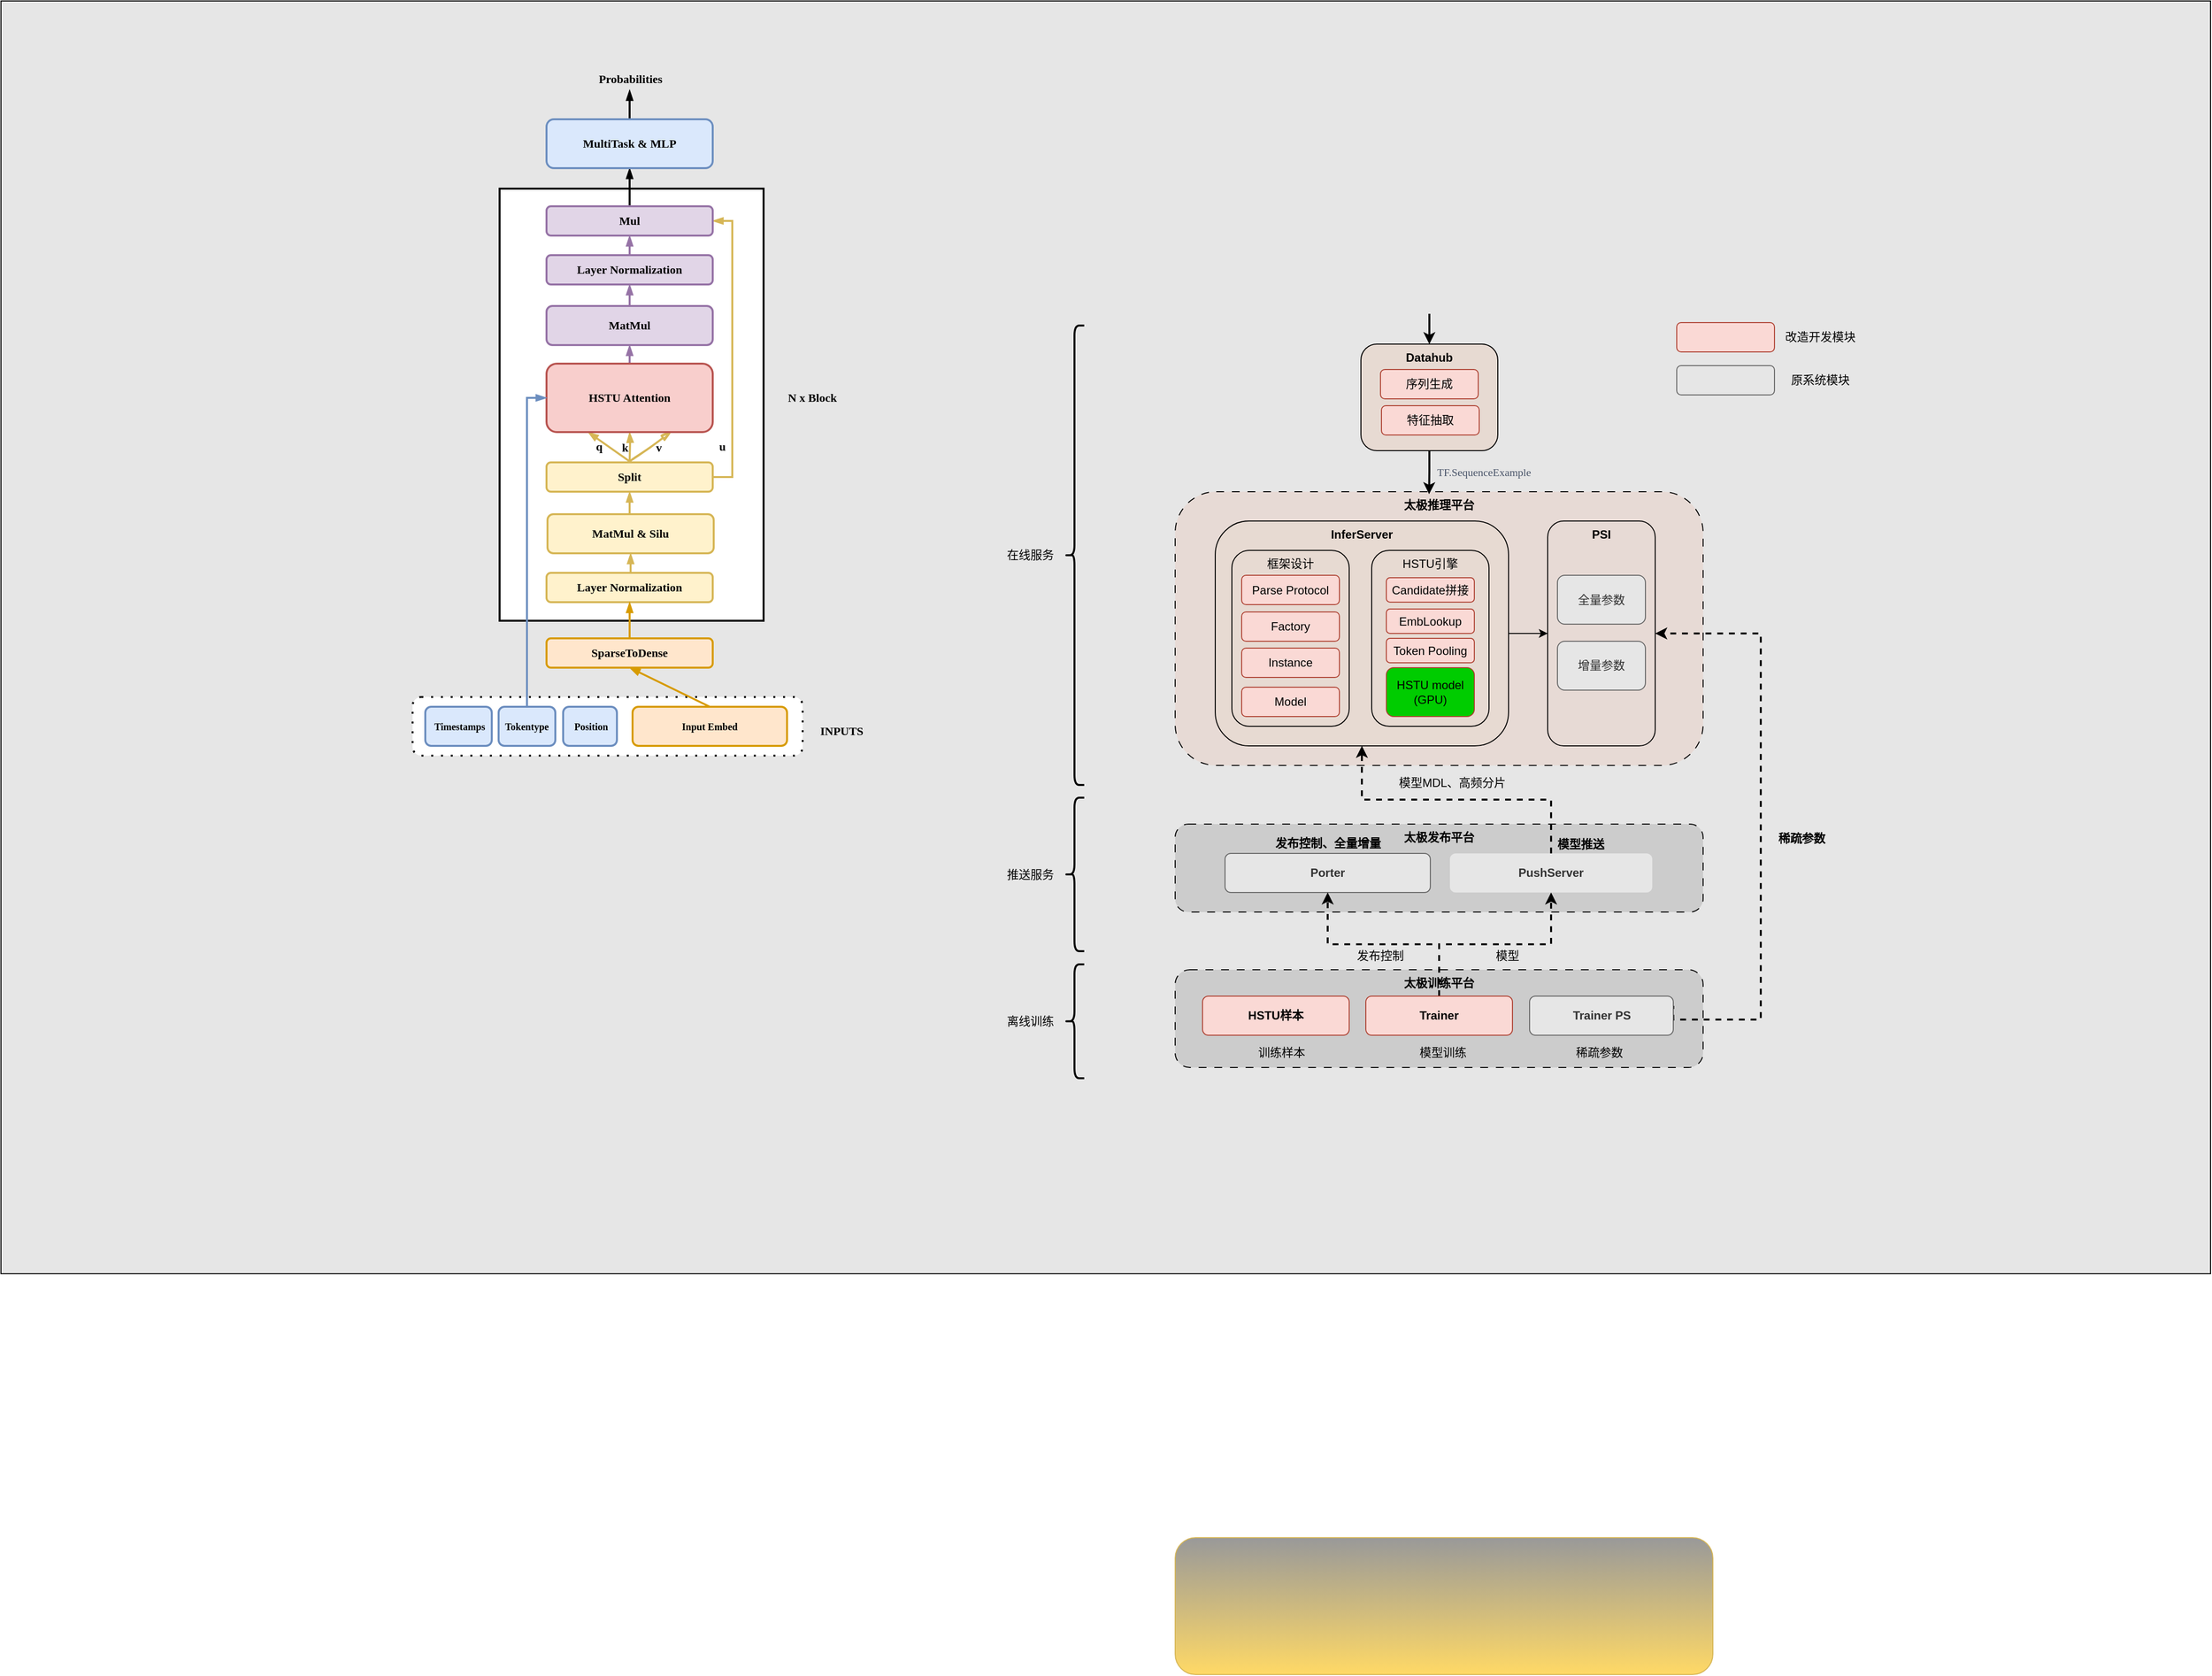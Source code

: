 <mxfile version="26.0.15">
  <diagram name="第 1 页" id="TyhrCMwWIpmqV6cIcwI_">
    <mxGraphModel dx="2862" dy="2212" grid="1" gridSize="10" guides="1" tooltips="1" connect="1" arrows="1" fold="1" page="1" pageScale="1" pageWidth="827" pageHeight="1169" math="0" shadow="0">
      <root>
        <mxCell id="0" />
        <mxCell id="1" parent="0" />
        <mxCell id="6Zf3tdTsMCaH1v1OuvMq-1" value="" style="rounded=0;whiteSpace=wrap;html=1;hachureGap=4;fontFamily=Architects Daughter;fontSource=https%3A%2F%2Ffonts.googleapis.com%2Fcss%3Ffamily%3DArchitects%2BDaughter;fillColor=#E6E6E6;" parent="1" vertex="1">
          <mxGeometry x="-290" y="-112" width="2260" height="1302" as="geometry" />
        </mxCell>
        <mxCell id="Rb8F0cIDE6Xrw_CJ6laD-39" value="&lt;b&gt;太极发布平台&lt;/b&gt;" style="rounded=1;whiteSpace=wrap;html=1;verticalAlign=top;dashed=1;dashPattern=8 8;fillColor=#CCCCCC;" parent="1" vertex="1">
          <mxGeometry x="911" y="730" width="540" height="90" as="geometry" />
        </mxCell>
        <mxCell id="Rb8F0cIDE6Xrw_CJ6laD-38" value="" style="rounded=1;whiteSpace=wrap;html=1;fillColor=#999999;gradientColor=#ffd966;strokeColor=#d6b656;" parent="1" vertex="1">
          <mxGeometry x="911" y="1460" width="550" height="140" as="geometry" />
        </mxCell>
        <mxCell id="Rb8F0cIDE6Xrw_CJ6laD-17" value="&lt;b&gt;太极推理平台&lt;/b&gt;" style="rounded=1;whiteSpace=wrap;html=1;verticalAlign=top;dashed=1;dashPattern=8 8;fillColor=#E7DAD5;" parent="1" vertex="1">
          <mxGeometry x="911" y="390" width="540" height="280" as="geometry" />
        </mxCell>
        <mxCell id="Rb8F0cIDE6Xrw_CJ6laD-18" style="edgeStyle=orthogonalEdgeStyle;rounded=0;orthogonalLoop=1;jettySize=auto;html=1;exitX=1;exitY=0.5;exitDx=0;exitDy=0;entryX=0;entryY=0.5;entryDx=0;entryDy=0;" parent="1" source="Rb8F0cIDE6Xrw_CJ6laD-1" target="Rb8F0cIDE6Xrw_CJ6laD-16" edge="1">
          <mxGeometry relative="1" as="geometry" />
        </mxCell>
        <mxCell id="Rb8F0cIDE6Xrw_CJ6laD-1" value="&lt;b&gt;InferServer&lt;/b&gt;" style="rounded=1;whiteSpace=wrap;html=1;strokeWidth=1;verticalAlign=top;fillColor=#E7DAD2;" parent="1" vertex="1">
          <mxGeometry x="952" y="420" width="300" height="230" as="geometry" />
        </mxCell>
        <mxCell id="Rb8F0cIDE6Xrw_CJ6laD-10" value="HSTU引擎" style="rounded=1;whiteSpace=wrap;html=1;verticalAlign=top;fillColor=#E7DAD2;" parent="1" vertex="1">
          <mxGeometry x="1112" y="450" width="120" height="180" as="geometry" />
        </mxCell>
        <mxCell id="qC49dy8AGLNXGUoiSuUH-37" value="" style="rounded=1;whiteSpace=wrap;html=1;hachureGap=4;fontFamily=Architects Daughter;fontSource=https%3A%2F%2Ffonts.googleapis.com%2Fcss%3Ffamily%3DArchitects%2BDaughter;dashed=1;dashPattern=1 4;strokeWidth=2;" parent="1" vertex="1">
          <mxGeometry x="131" y="600" width="399" height="60" as="geometry" />
        </mxCell>
        <mxCell id="qC49dy8AGLNXGUoiSuUH-1" value="" style="rounded=0;whiteSpace=wrap;html=1;hachureGap=4;fontFamily=Architects Daughter;fontSource=https%3A%2F%2Ffonts.googleapis.com%2Fcss%3Ffamily%3DArchitects%2BDaughter;strokeWidth=2;shadow=0;glass=0;" parent="1" vertex="1">
          <mxGeometry x="220" y="80" width="270" height="442" as="geometry" />
        </mxCell>
        <mxCell id="qC49dy8AGLNXGUoiSuUH-27" style="edgeStyle=orthogonalEdgeStyle;rounded=0;hachureGap=4;orthogonalLoop=1;jettySize=auto;html=1;exitX=0.5;exitY=0;exitDx=0;exitDy=0;entryX=0.5;entryY=1;entryDx=0;entryDy=0;fontFamily=Architects Daughter;fontSource=https%3A%2F%2Ffonts.googleapis.com%2Fcss%3Ffamily%3DArchitects%2BDaughter;strokeWidth=2;endArrow=blockThin;endFill=1;fillColor=#fff2cc;strokeColor=#d6b656;" parent="1" source="qC49dy8AGLNXGUoiSuUH-2" target="qC49dy8AGLNXGUoiSuUH-3" edge="1">
          <mxGeometry relative="1" as="geometry">
            <Array as="points">
              <mxPoint x="354" y="480" />
            </Array>
          </mxGeometry>
        </mxCell>
        <mxCell id="qC49dy8AGLNXGUoiSuUH-2" value="&lt;b&gt;Layer&amp;nbsp;Normalization&lt;/b&gt;" style="rounded=1;whiteSpace=wrap;html=1;hachureGap=4;fontFamily=Tahoma;strokeWidth=2;fillColor=#fff2cc;strokeColor=#d6b656;" parent="1" vertex="1">
          <mxGeometry x="268" y="473" width="170" height="30" as="geometry" />
        </mxCell>
        <mxCell id="qC49dy8AGLNXGUoiSuUH-26" style="edgeStyle=orthogonalEdgeStyle;rounded=0;hachureGap=4;orthogonalLoop=1;jettySize=auto;html=1;exitX=0.5;exitY=0;exitDx=0;exitDy=0;entryX=0.5;entryY=1;entryDx=0;entryDy=0;fontFamily=Architects Daughter;fontSource=https%3A%2F%2Ffonts.googleapis.com%2Fcss%3Ffamily%3DArchitects%2BDaughter;strokeWidth=2;endArrow=blockThin;endFill=1;fillColor=#fff2cc;strokeColor=#d6b656;" parent="1" source="qC49dy8AGLNXGUoiSuUH-3" target="qC49dy8AGLNXGUoiSuUH-5" edge="1">
          <mxGeometry relative="1" as="geometry" />
        </mxCell>
        <mxCell id="qC49dy8AGLNXGUoiSuUH-3" value="&lt;b&gt;MatMul &amp;amp; Silu&lt;/b&gt;" style="rounded=1;whiteSpace=wrap;html=1;hachureGap=4;fontFamily=Tahoma;strokeWidth=2;fillColor=#fff2cc;strokeColor=#d6b656;" parent="1" vertex="1">
          <mxGeometry x="269" y="413" width="170" height="40" as="geometry" />
        </mxCell>
        <mxCell id="qC49dy8AGLNXGUoiSuUH-7" style="rounded=0;hachureGap=4;orthogonalLoop=1;jettySize=auto;html=1;exitX=0.5;exitY=0;exitDx=0;exitDy=0;entryX=0.25;entryY=1;entryDx=0;entryDy=0;fontFamily=Architects Daughter;fontSource=https%3A%2F%2Ffonts.googleapis.com%2Fcss%3Ffamily%3DArchitects%2BDaughter;strokeWidth=2;endArrow=blockThin;endFill=1;fillColor=#fff2cc;strokeColor=#d6b656;" parent="1" target="qC49dy8AGLNXGUoiSuUH-6" edge="1">
          <mxGeometry relative="1" as="geometry">
            <mxPoint x="353" y="359" as="sourcePoint" />
          </mxGeometry>
        </mxCell>
        <mxCell id="qC49dy8AGLNXGUoiSuUH-8" style="edgeStyle=orthogonalEdgeStyle;rounded=0;hachureGap=4;orthogonalLoop=1;jettySize=auto;html=1;exitX=0.5;exitY=0;exitDx=0;exitDy=0;fontFamily=Architects Daughter;fontSource=https%3A%2F%2Ffonts.googleapis.com%2Fcss%3Ffamily%3DArchitects%2BDaughter;strokeWidth=2;endArrow=blockThin;endFill=1;fillColor=#fff2cc;strokeColor=#d6b656;" parent="1" target="qC49dy8AGLNXGUoiSuUH-6" edge="1">
          <mxGeometry relative="1" as="geometry">
            <mxPoint x="353" y="359" as="sourcePoint" />
          </mxGeometry>
        </mxCell>
        <mxCell id="qC49dy8AGLNXGUoiSuUH-9" style="rounded=0;sketch=1;hachureGap=4;jiggle=2;curveFitting=1;orthogonalLoop=1;jettySize=auto;html=1;exitX=0.5;exitY=0;exitDx=0;exitDy=0;entryX=0.75;entryY=1;entryDx=0;entryDy=0;fontFamily=Architects Daughter;fontSource=https%3A%2F%2Ffonts.googleapis.com%2Fcss%3Ffamily%3DArchitects%2BDaughter;strokeWidth=2;endArrow=blockThin;endFill=1;fillColor=#fff2cc;strokeColor=#d6b656;" parent="1" target="qC49dy8AGLNXGUoiSuUH-6" edge="1">
          <mxGeometry relative="1" as="geometry">
            <mxPoint x="353" y="359" as="sourcePoint" />
          </mxGeometry>
        </mxCell>
        <mxCell id="qC49dy8AGLNXGUoiSuUH-17" style="edgeStyle=orthogonalEdgeStyle;rounded=0;hachureGap=4;orthogonalLoop=1;jettySize=auto;html=1;exitX=1;exitY=0.5;exitDx=0;exitDy=0;entryX=1;entryY=0.5;entryDx=0;entryDy=0;fontFamily=Architects Daughter;fontSource=https%3A%2F%2Ffonts.googleapis.com%2Fcss%3Ffamily%3DArchitects%2BDaughter;strokeWidth=2;endArrow=blockThin;endFill=1;fillColor=#fff2cc;strokeColor=#d6b656;" parent="1" source="qC49dy8AGLNXGUoiSuUH-5" target="qC49dy8AGLNXGUoiSuUH-12" edge="1">
          <mxGeometry relative="1" as="geometry" />
        </mxCell>
        <mxCell id="qC49dy8AGLNXGUoiSuUH-5" value="&lt;b&gt;Split&lt;/b&gt;" style="rounded=1;whiteSpace=wrap;html=1;hachureGap=4;fontFamily=Tahoma;strokeWidth=2;fillColor=#fff2cc;strokeColor=#d6b656;" parent="1" vertex="1">
          <mxGeometry x="268" y="360" width="170" height="30" as="geometry" />
        </mxCell>
        <mxCell id="qC49dy8AGLNXGUoiSuUH-43" style="edgeStyle=orthogonalEdgeStyle;rounded=0;hachureGap=4;orthogonalLoop=1;jettySize=auto;html=1;exitX=0.5;exitY=0;exitDx=0;exitDy=0;entryX=0.5;entryY=1;entryDx=0;entryDy=0;fontFamily=Architects Daughter;fontSource=https%3A%2F%2Ffonts.googleapis.com%2Fcss%3Ffamily%3DArchitects%2BDaughter;strokeWidth=2;endArrow=blockThin;endFill=1;fillColor=#e1d5e7;strokeColor=#9673a6;" parent="1" source="qC49dy8AGLNXGUoiSuUH-6" target="qC49dy8AGLNXGUoiSuUH-42" edge="1">
          <mxGeometry relative="1" as="geometry" />
        </mxCell>
        <mxCell id="qC49dy8AGLNXGUoiSuUH-6" value="&lt;b&gt;HSTU Attention&lt;/b&gt;" style="rounded=1;whiteSpace=wrap;html=1;hachureGap=4;fontFamily=Tahoma;strokeWidth=2;fillColor=#f8cecc;strokeColor=#b85450;" parent="1" vertex="1">
          <mxGeometry x="268" y="259" width="170" height="70" as="geometry" />
        </mxCell>
        <mxCell id="qC49dy8AGLNXGUoiSuUH-13" style="edgeStyle=orthogonalEdgeStyle;rounded=0;hachureGap=4;orthogonalLoop=1;jettySize=auto;html=1;exitX=0.5;exitY=0;exitDx=0;exitDy=0;entryX=0.5;entryY=1;entryDx=0;entryDy=0;fontFamily=Architects Daughter;fontSource=https%3A%2F%2Ffonts.googleapis.com%2Fcss%3Ffamily%3DArchitects%2BDaughter;strokeWidth=2;endArrow=blockThin;endFill=1;fillColor=#e1d5e7;strokeColor=#9673a6;" parent="1" source="qC49dy8AGLNXGUoiSuUH-10" target="qC49dy8AGLNXGUoiSuUH-12" edge="1">
          <mxGeometry relative="1" as="geometry" />
        </mxCell>
        <mxCell id="qC49dy8AGLNXGUoiSuUH-10" value="&lt;b&gt;Layer&amp;nbsp;Normalization&lt;/b&gt;" style="rounded=1;whiteSpace=wrap;html=1;hachureGap=4;fontFamily=Tahoma;strokeWidth=2;fillColor=#e1d5e7;strokeColor=#9673a6;" parent="1" vertex="1">
          <mxGeometry x="268" y="148" width="170" height="30" as="geometry" />
        </mxCell>
        <mxCell id="qC49dy8AGLNXGUoiSuUH-23" style="edgeStyle=orthogonalEdgeStyle;rounded=0;hachureGap=4;orthogonalLoop=1;jettySize=auto;html=1;exitX=0.5;exitY=0;exitDx=0;exitDy=0;entryX=0.5;entryY=1;entryDx=0;entryDy=0;fontFamily=Architects Daughter;fontSource=https%3A%2F%2Ffonts.googleapis.com%2Fcss%3Ffamily%3DArchitects%2BDaughter;strokeWidth=2;endArrow=blockThin;endFill=1;" parent="1" source="qC49dy8AGLNXGUoiSuUH-12" target="qC49dy8AGLNXGUoiSuUH-22" edge="1">
          <mxGeometry relative="1" as="geometry" />
        </mxCell>
        <mxCell id="qC49dy8AGLNXGUoiSuUH-12" value="&lt;b&gt;Mul&lt;/b&gt;" style="rounded=1;whiteSpace=wrap;html=1;hachureGap=4;fontFamily=Tahoma;strokeWidth=2;fillColor=#e1d5e7;strokeColor=#9673a6;" parent="1" vertex="1">
          <mxGeometry x="268" y="98" width="170" height="30" as="geometry" />
        </mxCell>
        <mxCell id="qC49dy8AGLNXGUoiSuUH-18" value="q" style="text;html=1;align=center;verticalAlign=middle;whiteSpace=wrap;rounded=0;fontFamily=Tahoma;fontStyle=1;fillColor=none;strokeColor=none;" parent="1" vertex="1">
          <mxGeometry x="312" y="334" width="20" height="20" as="geometry" />
        </mxCell>
        <mxCell id="qC49dy8AGLNXGUoiSuUH-19" value="k" style="text;html=1;align=center;verticalAlign=middle;whiteSpace=wrap;rounded=0;fontFamily=Tahoma;fontStyle=1;fillColor=none;strokeColor=none;" parent="1" vertex="1">
          <mxGeometry x="340" y="335" width="17" height="20" as="geometry" />
        </mxCell>
        <mxCell id="qC49dy8AGLNXGUoiSuUH-20" value="v" style="text;html=1;align=center;verticalAlign=middle;whiteSpace=wrap;rounded=0;fontFamily=Tahoma;fontStyle=1;fillColor=none;strokeColor=none;" parent="1" vertex="1">
          <mxGeometry x="373" y="335" width="20" height="20" as="geometry" />
        </mxCell>
        <mxCell id="qC49dy8AGLNXGUoiSuUH-21" value="&lt;b&gt;u&lt;/b&gt;" style="text;html=1;align=center;verticalAlign=middle;whiteSpace=wrap;rounded=0;fontFamily=Tahoma;fillColor=none;strokeColor=none;" parent="1" vertex="1">
          <mxGeometry x="438" y="334" width="20" height="20" as="geometry" />
        </mxCell>
        <mxCell id="qC49dy8AGLNXGUoiSuUH-28" style="edgeStyle=orthogonalEdgeStyle;rounded=0;hachureGap=4;orthogonalLoop=1;jettySize=auto;html=1;exitX=0.5;exitY=0;exitDx=0;exitDy=0;fontFamily=Architects Daughter;fontSource=https%3A%2F%2Ffonts.googleapis.com%2Fcss%3Ffamily%3DArchitects%2BDaughter;strokeWidth=2;endArrow=blockThin;endFill=1;" parent="1" source="qC49dy8AGLNXGUoiSuUH-22" edge="1">
          <mxGeometry relative="1" as="geometry">
            <mxPoint x="353" y="-21" as="targetPoint" />
          </mxGeometry>
        </mxCell>
        <mxCell id="qC49dy8AGLNXGUoiSuUH-22" value="&lt;b&gt;MultiTask &amp;amp; MLP&lt;/b&gt;" style="rounded=1;whiteSpace=wrap;html=1;hachureGap=4;fontFamily=Tahoma;strokeWidth=2;fillColor=#dae8fc;strokeColor=#6c8ebf;" parent="1" vertex="1">
          <mxGeometry x="268" y="9" width="170" height="50" as="geometry" />
        </mxCell>
        <mxCell id="qC49dy8AGLNXGUoiSuUH-29" style="edgeStyle=orthogonalEdgeStyle;rounded=0;hachureGap=4;orthogonalLoop=1;jettySize=auto;html=1;exitX=0.5;exitY=0;exitDx=0;exitDy=0;fontFamily=Architects Daughter;fontSource=https%3A%2F%2Ffonts.googleapis.com%2Fcss%3Ffamily%3DArchitects%2BDaughter;strokeWidth=2;endArrow=blockThin;endFill=1;fillColor=#ffe6cc;strokeColor=#d79b00;" parent="1" source="qC49dy8AGLNXGUoiSuUH-24" target="qC49dy8AGLNXGUoiSuUH-2" edge="1">
          <mxGeometry relative="1" as="geometry" />
        </mxCell>
        <mxCell id="qC49dy8AGLNXGUoiSuUH-24" value="&lt;b&gt;SparseToDense&lt;/b&gt;" style="rounded=1;whiteSpace=wrap;html=1;hachureGap=4;fontFamily=Tahoma;strokeWidth=2;fillColor=#ffe6cc;strokeColor=#d79b00;" parent="1" vertex="1">
          <mxGeometry x="268" y="540" width="170" height="30" as="geometry" />
        </mxCell>
        <mxCell id="qC49dy8AGLNXGUoiSuUH-30" value="N x Block" style="text;html=1;align=center;verticalAlign=middle;whiteSpace=wrap;rounded=0;fontFamily=Tahoma;strokeWidth=2;fontStyle=1" parent="1" vertex="1">
          <mxGeometry x="510" y="279" width="60" height="30" as="geometry" />
        </mxCell>
        <mxCell id="qC49dy8AGLNXGUoiSuUH-31" value="&lt;font face=&quot;Tahoma&quot;&gt;Probabilities&lt;/font&gt;" style="text;html=1;align=center;verticalAlign=middle;whiteSpace=wrap;rounded=0;fontFamily=Architects Daughter;fontSource=https%3A%2F%2Ffonts.googleapis.com%2Fcss%3Ffamily%3DArchitects%2BDaughter;fontStyle=1" parent="1" vertex="1">
          <mxGeometry x="324" y="-47" width="60" height="30" as="geometry" />
        </mxCell>
        <mxCell id="qC49dy8AGLNXGUoiSuUH-39" style="rounded=0;hachureGap=4;orthogonalLoop=1;jettySize=auto;html=1;exitX=0.5;exitY=0;exitDx=0;exitDy=0;entryX=0.5;entryY=1;entryDx=0;entryDy=0;fontFamily=Architects Daughter;fontSource=https%3A%2F%2Ffonts.googleapis.com%2Fcss%3Ffamily%3DArchitects%2BDaughter;strokeWidth=2;endArrow=blockThin;endFill=1;elbow=vertical;fillColor=#ffe6cc;strokeColor=#d79b00;" parent="1" source="qC49dy8AGLNXGUoiSuUH-32" target="qC49dy8AGLNXGUoiSuUH-24" edge="1">
          <mxGeometry relative="1" as="geometry">
            <mxPoint x="374" y="570" as="targetPoint" />
          </mxGeometry>
        </mxCell>
        <mxCell id="qC49dy8AGLNXGUoiSuUH-32" value="&lt;b&gt;&lt;font style=&quot;font-size: 10px;&quot;&gt;Input Embed&lt;/font&gt;&lt;/b&gt;" style="rounded=1;whiteSpace=wrap;html=1;hachureGap=4;fontFamily=Tahoma;strokeWidth=2;fillColor=#ffe6cc;strokeColor=#d79b00;" parent="1" vertex="1">
          <mxGeometry x="356" y="610" width="158" height="40" as="geometry" />
        </mxCell>
        <mxCell id="qC49dy8AGLNXGUoiSuUH-34" value="&lt;b&gt;&lt;font style=&quot;font-size: 10px;&quot;&gt;&amp;nbsp;Position&lt;/font&gt;&lt;/b&gt;" style="rounded=1;whiteSpace=wrap;html=1;hachureGap=4;fontFamily=Tahoma;strokeWidth=2;fillColor=#dae8fc;strokeColor=#6c8ebf;" parent="1" vertex="1">
          <mxGeometry x="285" y="610" width="55" height="40" as="geometry" />
        </mxCell>
        <mxCell id="qC49dy8AGLNXGUoiSuUH-41" style="edgeStyle=orthogonalEdgeStyle;rounded=0;hachureGap=4;orthogonalLoop=1;jettySize=auto;html=1;exitX=0.5;exitY=0;exitDx=0;exitDy=0;entryX=0;entryY=0.5;entryDx=0;entryDy=0;fontFamily=Architects Daughter;fontSource=https%3A%2F%2Ffonts.googleapis.com%2Fcss%3Ffamily%3DArchitects%2BDaughter;strokeWidth=2;endArrow=blockThin;endFill=1;fillColor=#dae8fc;strokeColor=#6c8ebf;" parent="1" source="qC49dy8AGLNXGUoiSuUH-35" target="qC49dy8AGLNXGUoiSuUH-6" edge="1">
          <mxGeometry relative="1" as="geometry" />
        </mxCell>
        <mxCell id="qC49dy8AGLNXGUoiSuUH-35" value="&lt;b&gt;&lt;font style=&quot;font-size: 10px;&quot;&gt;Tokentype&lt;/font&gt;&lt;/b&gt;" style="rounded=1;whiteSpace=wrap;html=1;hachureGap=4;fontFamily=Tahoma;strokeWidth=2;fillColor=#dae8fc;strokeColor=#6c8ebf;" parent="1" vertex="1">
          <mxGeometry x="219" y="610" width="58" height="40" as="geometry" />
        </mxCell>
        <mxCell id="qC49dy8AGLNXGUoiSuUH-36" value="&lt;b&gt;&lt;font style=&quot;font-size: 10px;&quot;&gt;&amp;nbsp;Timestamps&lt;/font&gt;&lt;/b&gt;" style="rounded=1;whiteSpace=wrap;html=1;hachureGap=4;fontFamily=Tahoma;strokeWidth=2;fillColor=#dae8fc;strokeColor=#6c8ebf;" parent="1" vertex="1">
          <mxGeometry x="144" y="610" width="68" height="40" as="geometry" />
        </mxCell>
        <mxCell id="qC49dy8AGLNXGUoiSuUH-45" style="edgeStyle=orthogonalEdgeStyle;rounded=0;hachureGap=4;orthogonalLoop=1;jettySize=auto;html=1;exitX=0.5;exitY=0;exitDx=0;exitDy=0;entryX=0.5;entryY=1;entryDx=0;entryDy=0;fontFamily=Architects Daughter;fontSource=https%3A%2F%2Ffonts.googleapis.com%2Fcss%3Ffamily%3DArchitects%2BDaughter;endArrow=blockThin;endFill=1;strokeWidth=2;fillColor=#e1d5e7;strokeColor=#9673a6;" parent="1" source="qC49dy8AGLNXGUoiSuUH-42" target="qC49dy8AGLNXGUoiSuUH-10" edge="1">
          <mxGeometry relative="1" as="geometry" />
        </mxCell>
        <mxCell id="qC49dy8AGLNXGUoiSuUH-42" value="&lt;b&gt;MatMul&lt;/b&gt;" style="rounded=1;whiteSpace=wrap;html=1;hachureGap=4;fontFamily=Tahoma;strokeWidth=2;fillColor=#e1d5e7;strokeColor=#9673a6;" parent="1" vertex="1">
          <mxGeometry x="268" y="200" width="170" height="40" as="geometry" />
        </mxCell>
        <mxCell id="6Zf3tdTsMCaH1v1OuvMq-2" value="INPUTS" style="text;html=1;align=center;verticalAlign=middle;whiteSpace=wrap;rounded=0;fontFamily=Tahoma;strokeWidth=2;fontStyle=1" parent="1" vertex="1">
          <mxGeometry x="540" y="620" width="60" height="30" as="geometry" />
        </mxCell>
        <mxCell id="Rb8F0cIDE6Xrw_CJ6laD-5" value="&lt;span&gt;Candidate拼接&lt;/span&gt;" style="rounded=1;whiteSpace=wrap;html=1;fillColor=#fad9d5;strokeColor=#ae4132;strokeWidth=1;fontStyle=0;" parent="1" vertex="1">
          <mxGeometry x="1127" y="478" width="90" height="25" as="geometry" />
        </mxCell>
        <mxCell id="Rb8F0cIDE6Xrw_CJ6laD-6" value="框架设计" style="rounded=1;whiteSpace=wrap;html=1;verticalAlign=top;fillColor=#E7DAD2;" parent="1" vertex="1">
          <mxGeometry x="969" y="450" width="120" height="180" as="geometry" />
        </mxCell>
        <mxCell id="Rb8F0cIDE6Xrw_CJ6laD-8" value="Instance" style="rounded=1;whiteSpace=wrap;html=1;fillColor=#fad9d5;strokeColor=#ae4132;strokeWidth=1;" parent="1" vertex="1">
          <mxGeometry x="979" y="550" width="100" height="30" as="geometry" />
        </mxCell>
        <mxCell id="Rb8F0cIDE6Xrw_CJ6laD-9" value="Model" style="rounded=1;whiteSpace=wrap;html=1;fillColor=#fad9d5;strokeColor=#ae4132;strokeWidth=1;" parent="1" vertex="1">
          <mxGeometry x="979" y="590" width="100" height="30" as="geometry" />
        </mxCell>
        <mxCell id="Rb8F0cIDE6Xrw_CJ6laD-11" value="&lt;span&gt;EmbLookup&lt;/span&gt;" style="rounded=1;whiteSpace=wrap;html=1;fillColor=#fad9d5;strokeColor=#ae4132;strokeWidth=1;fontStyle=0;" parent="1" vertex="1">
          <mxGeometry x="1127" y="510" width="90" height="25" as="geometry" />
        </mxCell>
        <mxCell id="Rb8F0cIDE6Xrw_CJ6laD-12" value="&lt;span&gt;HSTU model&lt;/span&gt;&lt;div&gt;(GPU)&lt;/div&gt;" style="rounded=1;whiteSpace=wrap;html=1;fillColor=#00CC00;strokeColor=#ae4132;strokeWidth=1;fontStyle=0" parent="1" vertex="1">
          <mxGeometry x="1127" y="570" width="90" height="50" as="geometry" />
        </mxCell>
        <mxCell id="Rb8F0cIDE6Xrw_CJ6laD-13" value="&lt;span&gt;Token Pooling&lt;/span&gt;" style="rounded=1;whiteSpace=wrap;html=1;fillColor=#fad9d5;strokeColor=#ae4132;strokeWidth=1;fontStyle=0;" parent="1" vertex="1">
          <mxGeometry x="1127" y="540" width="90" height="25" as="geometry" />
        </mxCell>
        <mxCell id="Rb8F0cIDE6Xrw_CJ6laD-14" value="Parse Protocol" style="rounded=1;whiteSpace=wrap;html=1;fillColor=#fad9d5;strokeColor=#ae4132;strokeWidth=1;" parent="1" vertex="1">
          <mxGeometry x="979" y="475.5" width="100" height="30" as="geometry" />
        </mxCell>
        <mxCell id="Rb8F0cIDE6Xrw_CJ6laD-15" value="Factory" style="rounded=1;whiteSpace=wrap;html=1;fillColor=#fad9d5;strokeColor=#ae4132;strokeWidth=1;" parent="1" vertex="1">
          <mxGeometry x="979" y="513" width="100" height="30" as="geometry" />
        </mxCell>
        <mxCell id="Rb8F0cIDE6Xrw_CJ6laD-16" value="&lt;b&gt;PSI&lt;/b&gt;" style="rounded=1;whiteSpace=wrap;html=1;strokeWidth=1;verticalAlign=top;fillColor=#E7DAD5;" parent="1" vertex="1">
          <mxGeometry x="1292" y="420" width="110" height="230" as="geometry" />
        </mxCell>
        <mxCell id="Rb8F0cIDE6Xrw_CJ6laD-19" value="全量参数" style="rounded=1;whiteSpace=wrap;html=1;fillColor=#E6E6E6;fontColor=#333333;strokeColor=#666666;strokeWidth=1;fontStyle=0" parent="1" vertex="1">
          <mxGeometry x="1302" y="475.5" width="90" height="50" as="geometry" />
        </mxCell>
        <mxCell id="Rb8F0cIDE6Xrw_CJ6laD-20" value="增量参数" style="rounded=1;whiteSpace=wrap;html=1;fillColor=#E6E6E6;fontColor=#333333;strokeColor=#666666;strokeWidth=1;fontStyle=0" parent="1" vertex="1">
          <mxGeometry x="1302" y="543" width="90" height="50" as="geometry" />
        </mxCell>
        <mxCell id="Rb8F0cIDE6Xrw_CJ6laD-21" value="&lt;b&gt;Datahub&lt;/b&gt;" style="rounded=1;whiteSpace=wrap;html=1;strokeWidth=1;verticalAlign=top;fillColor=#E7DAD2;" parent="1" vertex="1">
          <mxGeometry x="1101" y="239" width="140" height="109" as="geometry" />
        </mxCell>
        <mxCell id="Rb8F0cIDE6Xrw_CJ6laD-24" style="edgeStyle=orthogonalEdgeStyle;rounded=0;orthogonalLoop=1;jettySize=auto;html=1;exitX=0.5;exitY=1;exitDx=0;exitDy=0;entryX=0.481;entryY=0.009;entryDx=0;entryDy=0;entryPerimeter=0;strokeWidth=2;" parent="1" source="Rb8F0cIDE6Xrw_CJ6laD-21" target="Rb8F0cIDE6Xrw_CJ6laD-17" edge="1">
          <mxGeometry relative="1" as="geometry" />
        </mxCell>
        <mxCell id="Rb8F0cIDE6Xrw_CJ6laD-27" value="&lt;div style=&quot;text-align: start;&quot; data-hash=&quot;8dd174228071a84cfce897c46c6fdb53&quot; data-version=&quot;3.0.0&quot;&gt;&lt;/div&gt;&lt;div style=&quot;text-align: start;&quot; class=&quot;document&quot;&gt;&lt;div class=&quot;section&quot;&gt;&lt;p style=&quot;margin: 3pt 0pt; line-height: 1.3;&quot; class=&quot;paragraph text-align-type-left&quot;&gt;&lt;span style=&quot;color: rgb(72, 83, 104); letter-spacing: 0pt; vertical-align: baseline;&quot; data-font-family=&quot;default&quot;&gt;TF.SequenceExample&lt;/span&gt;&lt;/p&gt;&lt;/div&gt;&lt;/div&gt;" style="text;html=1;align=center;verticalAlign=middle;whiteSpace=wrap;rounded=0;fontSize=11;strokeWidth=2;fontFamily=Tahoma;" parent="1" vertex="1">
          <mxGeometry x="1157" y="355" width="140" height="30" as="geometry" />
        </mxCell>
        <mxCell id="Rb8F0cIDE6Xrw_CJ6laD-29" style="edgeStyle=orthogonalEdgeStyle;rounded=0;orthogonalLoop=1;jettySize=auto;html=1;exitX=0.5;exitY=1;exitDx=0;exitDy=0;entryX=0.5;entryY=0;entryDx=0;entryDy=0;strokeWidth=2;" parent="1" target="Rb8F0cIDE6Xrw_CJ6laD-21" edge="1">
          <mxGeometry relative="1" as="geometry">
            <mxPoint x="1171" y="208" as="sourcePoint" />
          </mxGeometry>
        </mxCell>
        <mxCell id="Rb8F0cIDE6Xrw_CJ6laD-30" value="序列生成" style="rounded=1;whiteSpace=wrap;html=1;fillColor=#fad9d5;strokeColor=#ae4132;strokeWidth=1;" parent="1" vertex="1">
          <mxGeometry x="1121" y="265" width="100" height="30" as="geometry" />
        </mxCell>
        <mxCell id="Rb8F0cIDE6Xrw_CJ6laD-31" value="特征抽取" style="rounded=1;whiteSpace=wrap;html=1;fillColor=#fad9d5;strokeColor=#ae4132;strokeWidth=1;" parent="1" vertex="1">
          <mxGeometry x="1122" y="302" width="100" height="30" as="geometry" />
        </mxCell>
        <mxCell id="Rb8F0cIDE6Xrw_CJ6laD-40" value="&lt;b&gt;Porter&lt;/b&gt;" style="rounded=1;whiteSpace=wrap;html=1;fillColor=#E6E6E6;fontColor=#333333;strokeColor=#666666;strokeWidth=1;fontStyle=0" parent="1" vertex="1">
          <mxGeometry x="962" y="760" width="210" height="40" as="geometry" />
        </mxCell>
        <mxCell id="Rb8F0cIDE6Xrw_CJ6laD-47" style="edgeStyle=orthogonalEdgeStyle;rounded=0;orthogonalLoop=1;jettySize=auto;html=1;exitX=0.5;exitY=0;exitDx=0;exitDy=0;dashed=1;strokeWidth=2;" parent="1" source="Rb8F0cIDE6Xrw_CJ6laD-41" target="Rb8F0cIDE6Xrw_CJ6laD-1" edge="1">
          <mxGeometry relative="1" as="geometry" />
        </mxCell>
        <mxCell id="Rb8F0cIDE6Xrw_CJ6laD-41" value="&lt;b&gt;PushServer&lt;/b&gt;" style="rounded=1;whiteSpace=wrap;html=1;fillColor=#E6E6E6;fontColor=#333333;strokeColor=none;strokeWidth=1;fontStyle=0;glass=0;" parent="1" vertex="1">
          <mxGeometry x="1192" y="760" width="207" height="40" as="geometry" />
        </mxCell>
        <mxCell id="Rb8F0cIDE6Xrw_CJ6laD-42" value="发布控制、&lt;span style=&quot;background-color: transparent;&quot;&gt;全量增量&lt;/span&gt;" style="text;html=1;align=center;verticalAlign=middle;whiteSpace=wrap;rounded=0;fontStyle=1" parent="1" vertex="1">
          <mxGeometry x="983.5" y="735" width="167" height="30" as="geometry" />
        </mxCell>
        <mxCell id="Rb8F0cIDE6Xrw_CJ6laD-43" value="模型推送" style="text;html=1;align=center;verticalAlign=middle;whiteSpace=wrap;rounded=0;fontStyle=1" parent="1" vertex="1">
          <mxGeometry x="1296" y="736" width="60" height="30" as="geometry" />
        </mxCell>
        <mxCell id="Rb8F0cIDE6Xrw_CJ6laD-44" value="&lt;b&gt;太极训练平台&lt;/b&gt;" style="rounded=1;whiteSpace=wrap;html=1;verticalAlign=top;dashed=1;dashPattern=8 8;fillColor=#CCCCCC;" parent="1" vertex="1">
          <mxGeometry x="911" y="879" width="540" height="100" as="geometry" />
        </mxCell>
        <mxCell id="Rb8F0cIDE6Xrw_CJ6laD-57" style="edgeStyle=orthogonalEdgeStyle;rounded=0;orthogonalLoop=1;jettySize=auto;html=1;exitX=0.5;exitY=0;exitDx=0;exitDy=0;entryX=0.5;entryY=1;entryDx=0;entryDy=0;dashed=1;strokeWidth=2;" parent="1" source="Rb8F0cIDE6Xrw_CJ6laD-45" target="Rb8F0cIDE6Xrw_CJ6laD-41" edge="1">
          <mxGeometry relative="1" as="geometry" />
        </mxCell>
        <mxCell id="Rb8F0cIDE6Xrw_CJ6laD-76" style="edgeStyle=orthogonalEdgeStyle;rounded=0;orthogonalLoop=1;jettySize=auto;html=1;exitX=0.5;exitY=0;exitDx=0;exitDy=0;entryX=0.5;entryY=1;entryDx=0;entryDy=0;dashed=1;strokeWidth=2;" parent="1" source="Rb8F0cIDE6Xrw_CJ6laD-45" target="Rb8F0cIDE6Xrw_CJ6laD-40" edge="1">
          <mxGeometry relative="1" as="geometry" />
        </mxCell>
        <mxCell id="Rb8F0cIDE6Xrw_CJ6laD-45" value="&lt;b&gt;Trainer&lt;/b&gt;" style="rounded=1;whiteSpace=wrap;html=1;fillColor=#fad9d5;strokeColor=#ae4132;strokeWidth=1;fontStyle=0" parent="1" vertex="1">
          <mxGeometry x="1106" y="906" width="150" height="40" as="geometry" />
        </mxCell>
        <mxCell id="Rb8F0cIDE6Xrw_CJ6laD-78" style="edgeStyle=orthogonalEdgeStyle;rounded=0;orthogonalLoop=1;jettySize=auto;html=1;exitX=1;exitY=0.25;exitDx=0;exitDy=0;entryX=1;entryY=0.5;entryDx=0;entryDy=0;strokeWidth=2;dashed=1;flowAnimation=1;" parent="1" source="Rb8F0cIDE6Xrw_CJ6laD-46" target="Rb8F0cIDE6Xrw_CJ6laD-16" edge="1">
          <mxGeometry relative="1" as="geometry">
            <Array as="points">
              <mxPoint x="1421" y="930" />
              <mxPoint x="1510" y="930" />
              <mxPoint x="1510" y="535" />
            </Array>
          </mxGeometry>
        </mxCell>
        <mxCell id="Rb8F0cIDE6Xrw_CJ6laD-46" value="&lt;b&gt;Trainer PS&lt;/b&gt;" style="rounded=1;whiteSpace=wrap;html=1;fillColor=#E6E6E6;fontColor=#333333;strokeColor=#666666;strokeWidth=1;fontStyle=0" parent="1" vertex="1">
          <mxGeometry x="1273.5" y="906" width="147" height="40" as="geometry" />
        </mxCell>
        <mxCell id="Rb8F0cIDE6Xrw_CJ6laD-49" value="模型训练" style="text;html=1;align=center;verticalAlign=middle;whiteSpace=wrap;rounded=0;" parent="1" vertex="1">
          <mxGeometry x="1155" y="949" width="60" height="30" as="geometry" />
        </mxCell>
        <mxCell id="Rb8F0cIDE6Xrw_CJ6laD-50" value="稀疏参数" style="text;html=1;align=center;verticalAlign=middle;whiteSpace=wrap;rounded=0;" parent="1" vertex="1">
          <mxGeometry x="1315" y="949" width="60" height="30" as="geometry" />
        </mxCell>
        <mxCell id="Rb8F0cIDE6Xrw_CJ6laD-51" value="&lt;b&gt;HSTU样本&lt;/b&gt;" style="rounded=1;whiteSpace=wrap;html=1;fillColor=#fad9d5;strokeColor=#ae4132;strokeWidth=1;fontStyle=0" parent="1" vertex="1">
          <mxGeometry x="939" y="906" width="150" height="40" as="geometry" />
        </mxCell>
        <mxCell id="Rb8F0cIDE6Xrw_CJ6laD-52" value="训练样本" style="text;html=1;align=center;verticalAlign=middle;whiteSpace=wrap;rounded=0;" parent="1" vertex="1">
          <mxGeometry x="990" y="949" width="60" height="30" as="geometry" />
        </mxCell>
        <mxCell id="Rb8F0cIDE6Xrw_CJ6laD-55" value="模型" style="text;html=1;align=center;verticalAlign=middle;whiteSpace=wrap;rounded=0;" parent="1" vertex="1">
          <mxGeometry x="1221" y="850" width="60" height="30" as="geometry" />
        </mxCell>
        <mxCell id="Rb8F0cIDE6Xrw_CJ6laD-60" value="模型MDL、高频分片" style="text;html=1;align=center;verticalAlign=middle;whiteSpace=wrap;rounded=0;" parent="1" vertex="1">
          <mxGeometry x="1129" y="673" width="131" height="30" as="geometry" />
        </mxCell>
        <mxCell id="Rb8F0cIDE6Xrw_CJ6laD-62" value="稀疏参数" style="text;html=1;align=center;verticalAlign=middle;whiteSpace=wrap;rounded=0;fontStyle=1" parent="1" vertex="1">
          <mxGeometry x="1512" y="730" width="80" height="30" as="geometry" />
        </mxCell>
        <mxCell id="Rb8F0cIDE6Xrw_CJ6laD-63" value="" style="shape=curlyBracket;whiteSpace=wrap;html=1;rounded=1;labelPosition=left;verticalLabelPosition=middle;align=right;verticalAlign=middle;strokeWidth=2;" parent="1" vertex="1">
          <mxGeometry x="798" y="220" width="20" height="470" as="geometry" />
        </mxCell>
        <mxCell id="Rb8F0cIDE6Xrw_CJ6laD-64" value="" style="shape=curlyBracket;whiteSpace=wrap;html=1;rounded=1;labelPosition=left;verticalLabelPosition=middle;align=right;verticalAlign=middle;strokeWidth=2;" parent="1" vertex="1">
          <mxGeometry x="798" y="703" width="20" height="157" as="geometry" />
        </mxCell>
        <mxCell id="Rb8F0cIDE6Xrw_CJ6laD-65" value="" style="shape=curlyBracket;whiteSpace=wrap;html=1;rounded=1;labelPosition=left;verticalLabelPosition=middle;align=right;verticalAlign=middle;strokeWidth=2;" parent="1" vertex="1">
          <mxGeometry x="798" y="873.5" width="20" height="116.5" as="geometry" />
        </mxCell>
        <mxCell id="Rb8F0cIDE6Xrw_CJ6laD-66" value="在线服务" style="text;html=1;align=center;verticalAlign=middle;whiteSpace=wrap;rounded=0;" parent="1" vertex="1">
          <mxGeometry x="708" y="440" width="110" height="30" as="geometry" />
        </mxCell>
        <mxCell id="Rb8F0cIDE6Xrw_CJ6laD-67" value="推送服务" style="text;html=1;align=center;verticalAlign=middle;whiteSpace=wrap;rounded=0;" parent="1" vertex="1">
          <mxGeometry x="708" y="766.5" width="110" height="30" as="geometry" />
        </mxCell>
        <mxCell id="Rb8F0cIDE6Xrw_CJ6laD-68" value="离线训练" style="text;html=1;align=center;verticalAlign=middle;whiteSpace=wrap;rounded=0;" parent="1" vertex="1">
          <mxGeometry x="708" y="917" width="110" height="30" as="geometry" />
        </mxCell>
        <mxCell id="Rb8F0cIDE6Xrw_CJ6laD-69" value="" style="rounded=1;whiteSpace=wrap;html=1;fillColor=#fad9d5;strokeColor=#ae4132;strokeWidth=1;" parent="1" vertex="1">
          <mxGeometry x="1424" y="217" width="100" height="30" as="geometry" />
        </mxCell>
        <mxCell id="Rb8F0cIDE6Xrw_CJ6laD-71" value="" style="rounded=1;whiteSpace=wrap;html=1;fillColor=#E6E6E6;fontColor=#333333;strokeColor=#666666;strokeWidth=1;" parent="1" vertex="1">
          <mxGeometry x="1424" y="261" width="100" height="30" as="geometry" />
        </mxCell>
        <mxCell id="Rb8F0cIDE6Xrw_CJ6laD-72" value="改造开发模块" style="text;html=1;align=center;verticalAlign=middle;whiteSpace=wrap;rounded=0;" parent="1" vertex="1">
          <mxGeometry x="1524" y="217" width="94" height="30" as="geometry" />
        </mxCell>
        <mxCell id="Rb8F0cIDE6Xrw_CJ6laD-73" value="原系统模块" style="text;html=1;align=center;verticalAlign=middle;whiteSpace=wrap;rounded=0;" parent="1" vertex="1">
          <mxGeometry x="1524" y="261" width="94" height="30" as="geometry" />
        </mxCell>
        <mxCell id="Rb8F0cIDE6Xrw_CJ6laD-77" value="发布控制" style="text;html=1;align=center;verticalAlign=middle;whiteSpace=wrap;rounded=0;" parent="1" vertex="1">
          <mxGeometry x="1090.5" y="850" width="60" height="30" as="geometry" />
        </mxCell>
      </root>
    </mxGraphModel>
  </diagram>
</mxfile>
